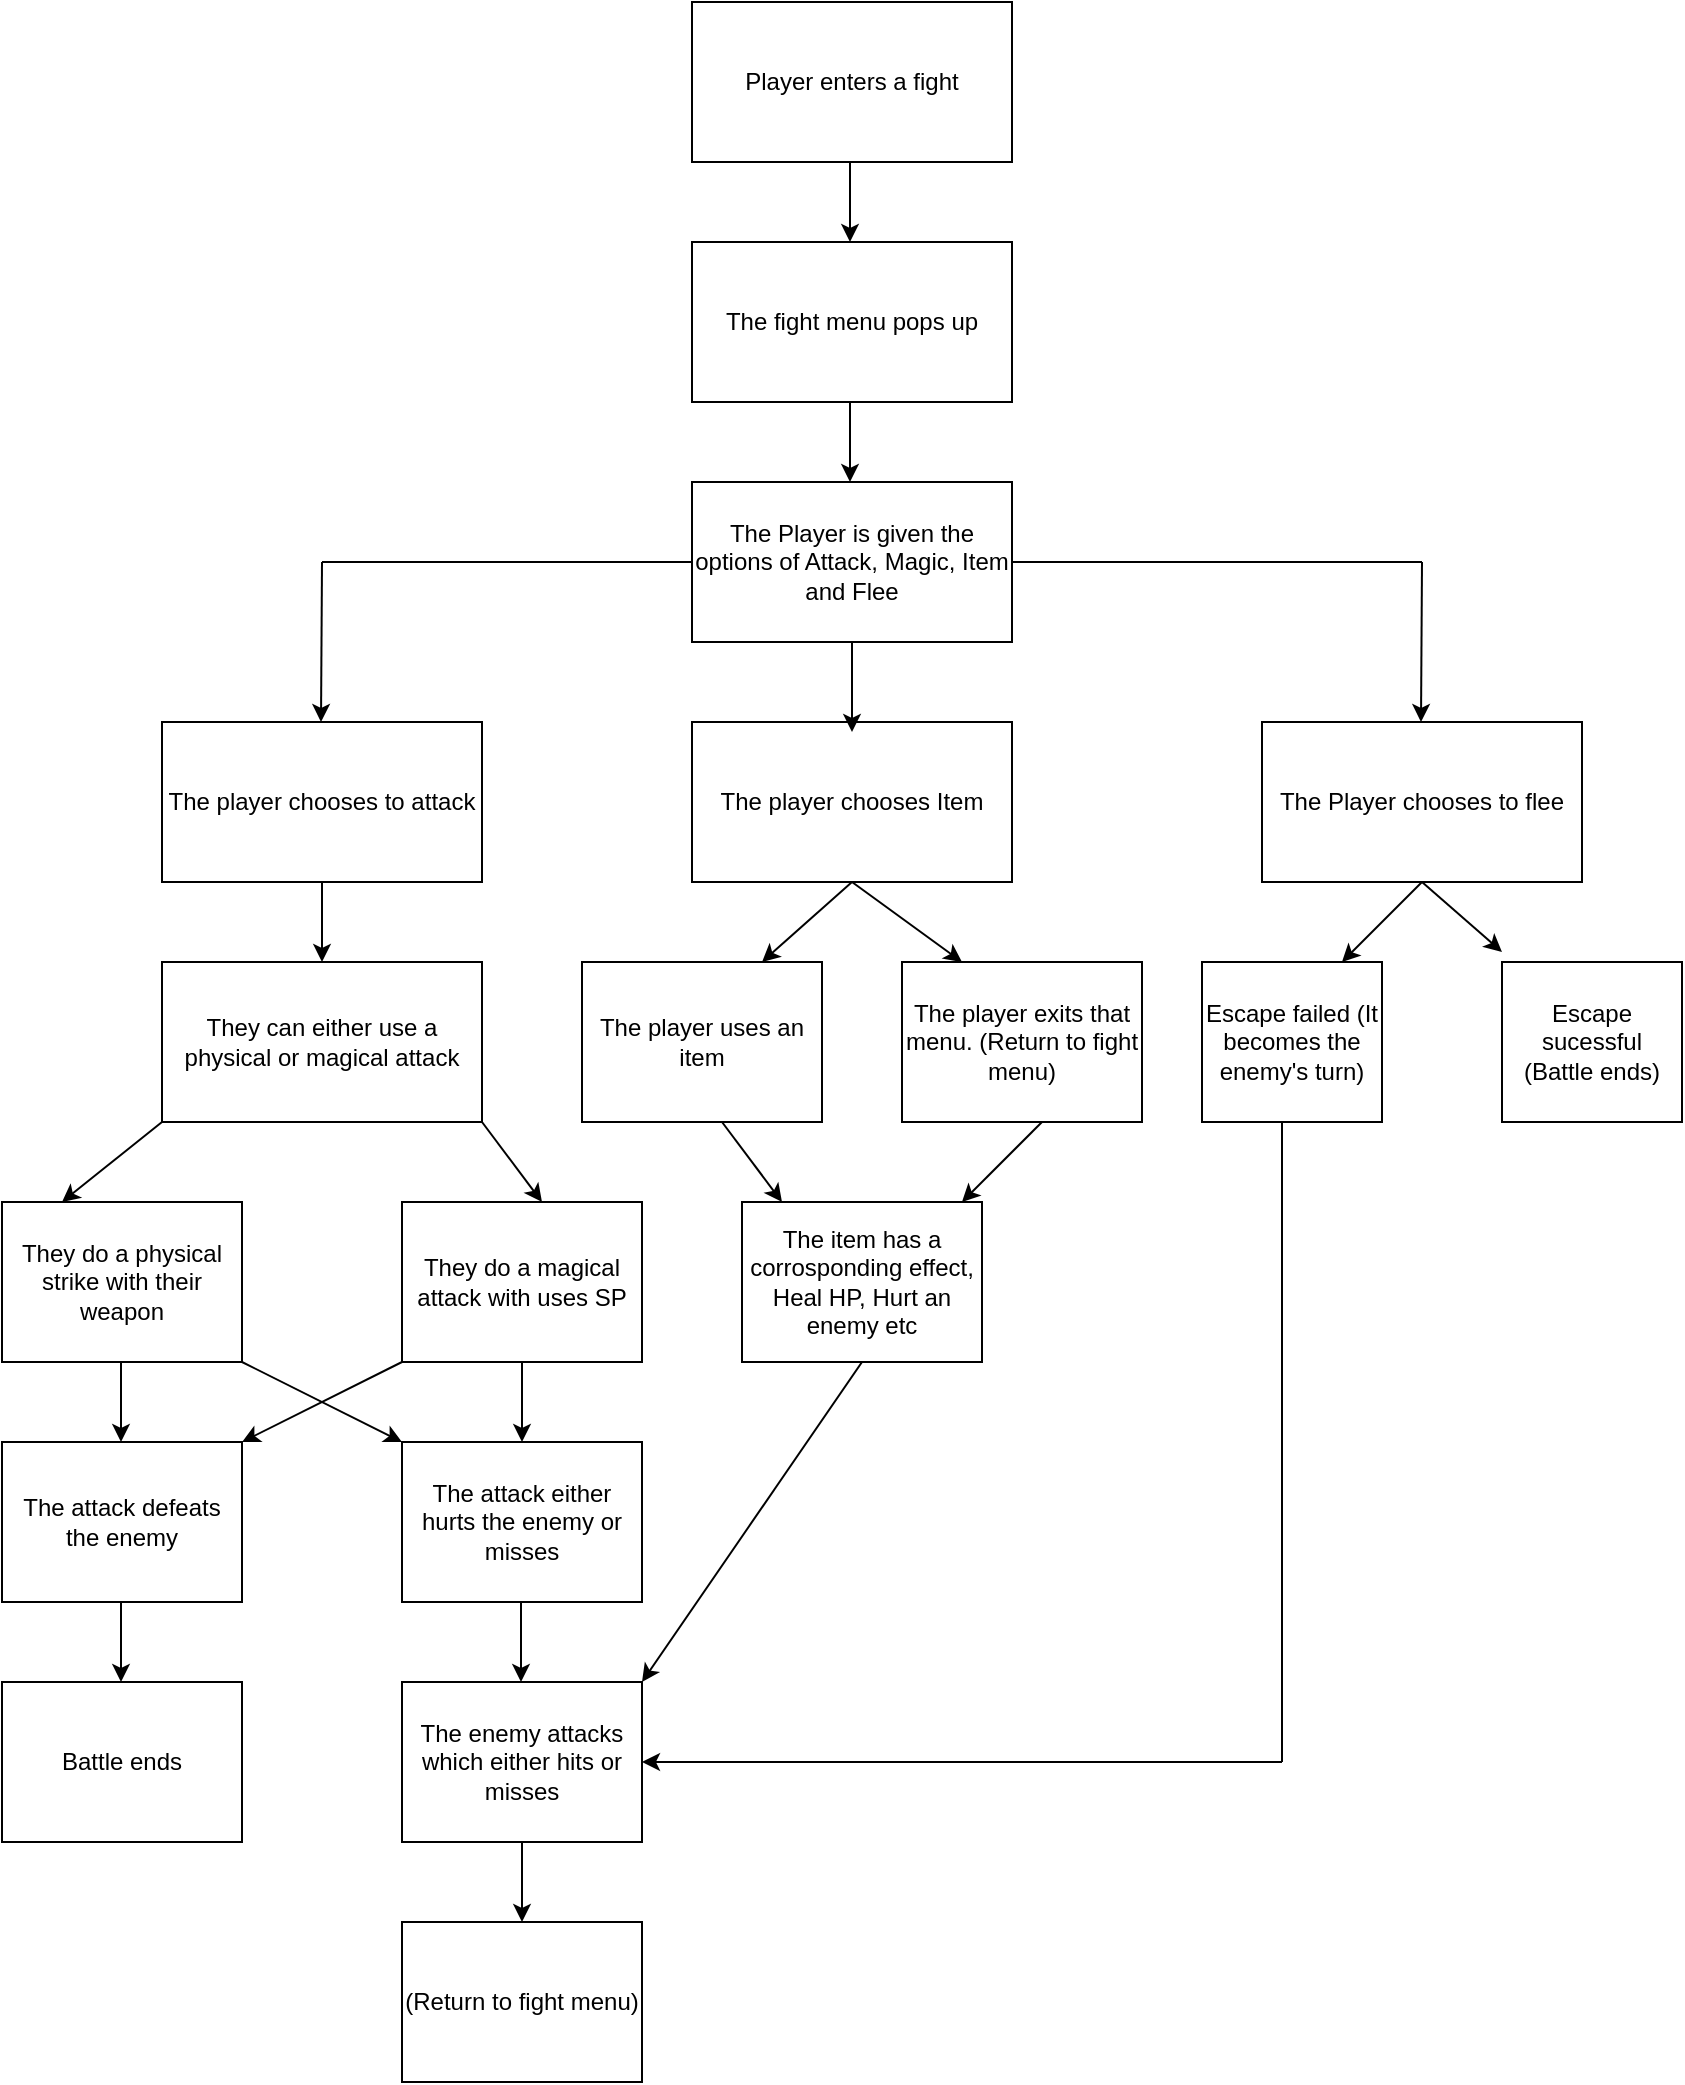 <mxfile version="24.8.6">
  <diagram name="Page-1" id="FDy-CoA_kGg1gj3GW_Qd">
    <mxGraphModel dx="1050" dy="491" grid="1" gridSize="10" guides="1" tooltips="1" connect="1" arrows="1" fold="1" page="1" pageScale="1" pageWidth="850" pageHeight="1100" math="0" shadow="0">
      <root>
        <mxCell id="0" />
        <mxCell id="1" parent="0" />
        <mxCell id="9wRAZa3eu1D-8AbTDfj7-1" value="Player enters a fight" style="rounded=0;whiteSpace=wrap;html=1;" vertex="1" parent="1">
          <mxGeometry x="345" width="160" height="80" as="geometry" />
        </mxCell>
        <mxCell id="9wRAZa3eu1D-8AbTDfj7-3" value="The fight menu pops up" style="rounded=0;whiteSpace=wrap;html=1;" vertex="1" parent="1">
          <mxGeometry x="345" y="120" width="160" height="80" as="geometry" />
        </mxCell>
        <mxCell id="9wRAZa3eu1D-8AbTDfj7-5" value="The Player is given the options of Attack, Magic, Item and Flee" style="rounded=0;whiteSpace=wrap;html=1;" vertex="1" parent="1">
          <mxGeometry x="345" y="240" width="160" height="80" as="geometry" />
        </mxCell>
        <mxCell id="9wRAZa3eu1D-8AbTDfj7-8" value="The player chooses to attack" style="rounded=0;whiteSpace=wrap;html=1;" vertex="1" parent="1">
          <mxGeometry x="80" y="360" width="160" height="80" as="geometry" />
        </mxCell>
        <mxCell id="9wRAZa3eu1D-8AbTDfj7-9" value="" style="endArrow=classic;html=1;rounded=0;" edge="1" parent="1">
          <mxGeometry width="50" height="50" relative="1" as="geometry">
            <mxPoint x="160" y="280" as="sourcePoint" />
            <mxPoint x="159.5" y="360" as="targetPoint" />
          </mxGeometry>
        </mxCell>
        <mxCell id="9wRAZa3eu1D-8AbTDfj7-10" value="" style="endArrow=none;html=1;rounded=0;" edge="1" parent="1">
          <mxGeometry width="50" height="50" relative="1" as="geometry">
            <mxPoint x="160" y="280" as="sourcePoint" />
            <mxPoint x="345" y="280" as="targetPoint" />
          </mxGeometry>
        </mxCell>
        <mxCell id="9wRAZa3eu1D-8AbTDfj7-11" value="They can either use a physical or magical attack" style="rounded=0;whiteSpace=wrap;html=1;" vertex="1" parent="1">
          <mxGeometry x="80" y="480" width="160" height="80" as="geometry" />
        </mxCell>
        <mxCell id="9wRAZa3eu1D-8AbTDfj7-12" value="They do a physical strike with their weapon" style="rounded=0;whiteSpace=wrap;html=1;" vertex="1" parent="1">
          <mxGeometry y="600" width="120" height="80" as="geometry" />
        </mxCell>
        <mxCell id="9wRAZa3eu1D-8AbTDfj7-13" value="They do a magical attack with uses SP" style="rounded=0;whiteSpace=wrap;html=1;" vertex="1" parent="1">
          <mxGeometry x="200" y="600" width="120" height="80" as="geometry" />
        </mxCell>
        <mxCell id="9wRAZa3eu1D-8AbTDfj7-14" value="The attack either hurts the enemy or misses" style="rounded=0;whiteSpace=wrap;html=1;" vertex="1" parent="1">
          <mxGeometry x="200" y="720" width="120" height="80" as="geometry" />
        </mxCell>
        <mxCell id="9wRAZa3eu1D-8AbTDfj7-15" value="The enemy attacks which either hits or misses" style="rounded=0;whiteSpace=wrap;html=1;" vertex="1" parent="1">
          <mxGeometry x="200" y="840" width="120" height="80" as="geometry" />
        </mxCell>
        <mxCell id="9wRAZa3eu1D-8AbTDfj7-16" value="(Return to fight menu)" style="rounded=0;whiteSpace=wrap;html=1;" vertex="1" parent="1">
          <mxGeometry x="200" y="960" width="120" height="80" as="geometry" />
        </mxCell>
        <mxCell id="9wRAZa3eu1D-8AbTDfj7-17" value="" style="endArrow=classic;html=1;rounded=0;entryX=0.5;entryY=0;entryDx=0;entryDy=0;" edge="1" parent="1" target="9wRAZa3eu1D-8AbTDfj7-16">
          <mxGeometry width="50" height="50" relative="1" as="geometry">
            <mxPoint x="260" y="920" as="sourcePoint" />
            <mxPoint x="290" y="950" as="targetPoint" />
          </mxGeometry>
        </mxCell>
        <mxCell id="9wRAZa3eu1D-8AbTDfj7-18" value="" style="endArrow=classic;html=1;rounded=0;entryX=0.5;entryY=0;entryDx=0;entryDy=0;" edge="1" parent="1">
          <mxGeometry width="50" height="50" relative="1" as="geometry">
            <mxPoint x="259.5" y="800" as="sourcePoint" />
            <mxPoint x="259.5" y="840" as="targetPoint" />
          </mxGeometry>
        </mxCell>
        <mxCell id="9wRAZa3eu1D-8AbTDfj7-19" value="" style="endArrow=classic;html=1;rounded=0;entryX=0;entryY=0;entryDx=0;entryDy=0;exitX=1;exitY=1;exitDx=0;exitDy=0;" edge="1" parent="1" source="9wRAZa3eu1D-8AbTDfj7-12" target="9wRAZa3eu1D-8AbTDfj7-14">
          <mxGeometry width="50" height="50" relative="1" as="geometry">
            <mxPoint x="70" y="680" as="sourcePoint" />
            <mxPoint x="70" y="720" as="targetPoint" />
          </mxGeometry>
        </mxCell>
        <mxCell id="9wRAZa3eu1D-8AbTDfj7-21" value="" style="endArrow=classic;html=1;rounded=0;entryX=0.5;entryY=0;entryDx=0;entryDy=0;exitX=0.5;exitY=1;exitDx=0;exitDy=0;" edge="1" parent="1" source="9wRAZa3eu1D-8AbTDfj7-13" target="9wRAZa3eu1D-8AbTDfj7-14">
          <mxGeometry width="50" height="50" relative="1" as="geometry">
            <mxPoint x="220" y="680" as="sourcePoint" />
            <mxPoint x="220" y="720" as="targetPoint" />
          </mxGeometry>
        </mxCell>
        <mxCell id="9wRAZa3eu1D-8AbTDfj7-22" value="" style="endArrow=classic;html=1;rounded=0;entryX=0;entryY=0;entryDx=0;entryDy=0;" edge="1" parent="1">
          <mxGeometry width="50" height="50" relative="1" as="geometry">
            <mxPoint x="240" y="560" as="sourcePoint" />
            <mxPoint x="270" y="600" as="targetPoint" />
          </mxGeometry>
        </mxCell>
        <mxCell id="9wRAZa3eu1D-8AbTDfj7-23" value="" style="endArrow=classic;html=1;rounded=0;entryX=0.25;entryY=0;entryDx=0;entryDy=0;" edge="1" parent="1" target="9wRAZa3eu1D-8AbTDfj7-12">
          <mxGeometry width="50" height="50" relative="1" as="geometry">
            <mxPoint x="80" y="560" as="sourcePoint" />
            <mxPoint x="110" y="600" as="targetPoint" />
          </mxGeometry>
        </mxCell>
        <mxCell id="9wRAZa3eu1D-8AbTDfj7-24" value="" style="endArrow=classic;html=1;rounded=0;entryX=0.5;entryY=0;entryDx=0;entryDy=0;" edge="1" parent="1">
          <mxGeometry width="50" height="50" relative="1" as="geometry">
            <mxPoint x="160" y="440" as="sourcePoint" />
            <mxPoint x="160" y="480" as="targetPoint" />
          </mxGeometry>
        </mxCell>
        <mxCell id="9wRAZa3eu1D-8AbTDfj7-26" value="The player chooses Item" style="rounded=0;whiteSpace=wrap;html=1;" vertex="1" parent="1">
          <mxGeometry x="345" y="360" width="160" height="80" as="geometry" />
        </mxCell>
        <mxCell id="9wRAZa3eu1D-8AbTDfj7-27" value="" style="endArrow=classic;html=1;rounded=0;" edge="1" parent="1">
          <mxGeometry width="50" height="50" relative="1" as="geometry">
            <mxPoint x="425" y="320" as="sourcePoint" />
            <mxPoint x="425" y="365" as="targetPoint" />
          </mxGeometry>
        </mxCell>
        <mxCell id="9wRAZa3eu1D-8AbTDfj7-29" value="The player uses an item" style="rounded=0;whiteSpace=wrap;html=1;" vertex="1" parent="1">
          <mxGeometry x="290" y="480" width="120" height="80" as="geometry" />
        </mxCell>
        <mxCell id="9wRAZa3eu1D-8AbTDfj7-32" value="The player exits that menu. (Return to fight menu)" style="rounded=0;whiteSpace=wrap;html=1;" vertex="1" parent="1">
          <mxGeometry x="450" y="480" width="120" height="80" as="geometry" />
        </mxCell>
        <mxCell id="9wRAZa3eu1D-8AbTDfj7-33" value="The item has a corrosponding effect, Heal HP, Hurt an enemy etc" style="rounded=0;whiteSpace=wrap;html=1;" vertex="1" parent="1">
          <mxGeometry x="370" y="600" width="120" height="80" as="geometry" />
        </mxCell>
        <mxCell id="9wRAZa3eu1D-8AbTDfj7-34" value="" style="endArrow=classic;html=1;rounded=0;" edge="1" parent="1">
          <mxGeometry width="50" height="50" relative="1" as="geometry">
            <mxPoint x="360" y="560" as="sourcePoint" />
            <mxPoint x="390" y="600" as="targetPoint" />
          </mxGeometry>
        </mxCell>
        <mxCell id="9wRAZa3eu1D-8AbTDfj7-35" value="" style="endArrow=classic;html=1;rounded=0;entryX=0.25;entryY=0;entryDx=0;entryDy=0;" edge="1" parent="1" target="9wRAZa3eu1D-8AbTDfj7-32">
          <mxGeometry width="50" height="50" relative="1" as="geometry">
            <mxPoint x="425" y="440" as="sourcePoint" />
            <mxPoint x="455" y="480" as="targetPoint" />
          </mxGeometry>
        </mxCell>
        <mxCell id="9wRAZa3eu1D-8AbTDfj7-36" value="" style="endArrow=classic;html=1;rounded=0;entryX=0.75;entryY=0;entryDx=0;entryDy=0;" edge="1" parent="1" target="9wRAZa3eu1D-8AbTDfj7-29">
          <mxGeometry width="50" height="50" relative="1" as="geometry">
            <mxPoint x="425" y="440" as="sourcePoint" />
            <mxPoint x="395" y="470" as="targetPoint" />
          </mxGeometry>
        </mxCell>
        <mxCell id="9wRAZa3eu1D-8AbTDfj7-37" value="" style="endArrow=classic;html=1;rounded=0;entryX=1;entryY=0;entryDx=0;entryDy=0;exitX=0.5;exitY=1;exitDx=0;exitDy=0;" edge="1" parent="1" source="9wRAZa3eu1D-8AbTDfj7-33" target="9wRAZa3eu1D-8AbTDfj7-15">
          <mxGeometry width="50" height="50" relative="1" as="geometry">
            <mxPoint x="400" y="800" as="sourcePoint" />
            <mxPoint x="450" y="750" as="targetPoint" />
          </mxGeometry>
        </mxCell>
        <mxCell id="9wRAZa3eu1D-8AbTDfj7-39" value="The Player chooses to flee" style="rounded=0;whiteSpace=wrap;html=1;" vertex="1" parent="1">
          <mxGeometry x="630" y="360" width="160" height="80" as="geometry" />
        </mxCell>
        <mxCell id="9wRAZa3eu1D-8AbTDfj7-40" value="" style="endArrow=classic;html=1;rounded=0;" edge="1" parent="1">
          <mxGeometry width="50" height="50" relative="1" as="geometry">
            <mxPoint x="710" y="280" as="sourcePoint" />
            <mxPoint x="709.5" y="360" as="targetPoint" />
          </mxGeometry>
        </mxCell>
        <mxCell id="9wRAZa3eu1D-8AbTDfj7-41" value="" style="endArrow=none;html=1;rounded=0;" edge="1" parent="1">
          <mxGeometry width="50" height="50" relative="1" as="geometry">
            <mxPoint x="505" y="280" as="sourcePoint" />
            <mxPoint x="710" y="280" as="targetPoint" />
          </mxGeometry>
        </mxCell>
        <mxCell id="9wRAZa3eu1D-8AbTDfj7-44" value="Escape sucessful (Battle ends)" style="rounded=0;whiteSpace=wrap;html=1;" vertex="1" parent="1">
          <mxGeometry x="750" y="480" width="90" height="80" as="geometry" />
        </mxCell>
        <mxCell id="9wRAZa3eu1D-8AbTDfj7-45" value="Escape failed (It becomes the enemy&#39;s turn)" style="rounded=0;whiteSpace=wrap;html=1;" vertex="1" parent="1">
          <mxGeometry x="600" y="480" width="90" height="80" as="geometry" />
        </mxCell>
        <mxCell id="9wRAZa3eu1D-8AbTDfj7-46" value="" style="endArrow=none;html=1;rounded=0;" edge="1" parent="1">
          <mxGeometry width="50" height="50" relative="1" as="geometry">
            <mxPoint x="640" y="880" as="sourcePoint" />
            <mxPoint x="640" y="560" as="targetPoint" />
          </mxGeometry>
        </mxCell>
        <mxCell id="9wRAZa3eu1D-8AbTDfj7-47" value="" style="endArrow=classic;html=1;rounded=0;entryX=1;entryY=0.5;entryDx=0;entryDy=0;" edge="1" parent="1" target="9wRAZa3eu1D-8AbTDfj7-15">
          <mxGeometry width="50" height="50" relative="1" as="geometry">
            <mxPoint x="640" y="880" as="sourcePoint" />
            <mxPoint x="690" y="830" as="targetPoint" />
          </mxGeometry>
        </mxCell>
        <mxCell id="9wRAZa3eu1D-8AbTDfj7-48" value="" style="endArrow=classic;html=1;rounded=0;" edge="1" parent="1">
          <mxGeometry width="50" height="50" relative="1" as="geometry">
            <mxPoint x="520" y="560" as="sourcePoint" />
            <mxPoint x="480" y="600" as="targetPoint" />
          </mxGeometry>
        </mxCell>
        <mxCell id="9wRAZa3eu1D-8AbTDfj7-49" value="" style="endArrow=classic;html=1;rounded=0;" edge="1" parent="1">
          <mxGeometry width="50" height="50" relative="1" as="geometry">
            <mxPoint x="710" y="440" as="sourcePoint" />
            <mxPoint x="670" y="480" as="targetPoint" />
          </mxGeometry>
        </mxCell>
        <mxCell id="9wRAZa3eu1D-8AbTDfj7-50" value="" style="endArrow=classic;html=1;rounded=0;" edge="1" parent="1">
          <mxGeometry width="50" height="50" relative="1" as="geometry">
            <mxPoint x="710" y="440" as="sourcePoint" />
            <mxPoint x="750" y="475" as="targetPoint" />
          </mxGeometry>
        </mxCell>
        <mxCell id="9wRAZa3eu1D-8AbTDfj7-51" value="" style="endArrow=classic;html=1;rounded=0;entryX=1;entryY=0;entryDx=0;entryDy=0;" edge="1" parent="1" target="9wRAZa3eu1D-8AbTDfj7-52">
          <mxGeometry width="50" height="50" relative="1" as="geometry">
            <mxPoint x="200" y="680" as="sourcePoint" />
            <mxPoint x="70" y="720" as="targetPoint" />
          </mxGeometry>
        </mxCell>
        <mxCell id="9wRAZa3eu1D-8AbTDfj7-52" value="The attack defeats the enemy" style="rounded=0;whiteSpace=wrap;html=1;" vertex="1" parent="1">
          <mxGeometry y="720" width="120" height="80" as="geometry" />
        </mxCell>
        <mxCell id="9wRAZa3eu1D-8AbTDfj7-53" value="" style="endArrow=classic;html=1;rounded=0;" edge="1" parent="1">
          <mxGeometry width="50" height="50" relative="1" as="geometry">
            <mxPoint x="59.5" y="680" as="sourcePoint" />
            <mxPoint x="59.5" y="720" as="targetPoint" />
          </mxGeometry>
        </mxCell>
        <mxCell id="9wRAZa3eu1D-8AbTDfj7-54" value="Battle ends" style="rounded=0;whiteSpace=wrap;html=1;" vertex="1" parent="1">
          <mxGeometry y="840" width="120" height="80" as="geometry" />
        </mxCell>
        <mxCell id="9wRAZa3eu1D-8AbTDfj7-58" value="" style="endArrow=classic;html=1;rounded=0;" edge="1" parent="1">
          <mxGeometry width="50" height="50" relative="1" as="geometry">
            <mxPoint x="59.5" y="800" as="sourcePoint" />
            <mxPoint x="59.5" y="840" as="targetPoint" />
          </mxGeometry>
        </mxCell>
        <mxCell id="9wRAZa3eu1D-8AbTDfj7-59" value="" style="endArrow=classic;html=1;rounded=0;" edge="1" parent="1">
          <mxGeometry width="50" height="50" relative="1" as="geometry">
            <mxPoint x="424" y="80" as="sourcePoint" />
            <mxPoint x="424" y="120" as="targetPoint" />
          </mxGeometry>
        </mxCell>
        <mxCell id="9wRAZa3eu1D-8AbTDfj7-60" value="" style="endArrow=classic;html=1;rounded=0;" edge="1" parent="1">
          <mxGeometry width="50" height="50" relative="1" as="geometry">
            <mxPoint x="424" y="200" as="sourcePoint" />
            <mxPoint x="424" y="240" as="targetPoint" />
          </mxGeometry>
        </mxCell>
      </root>
    </mxGraphModel>
  </diagram>
</mxfile>
